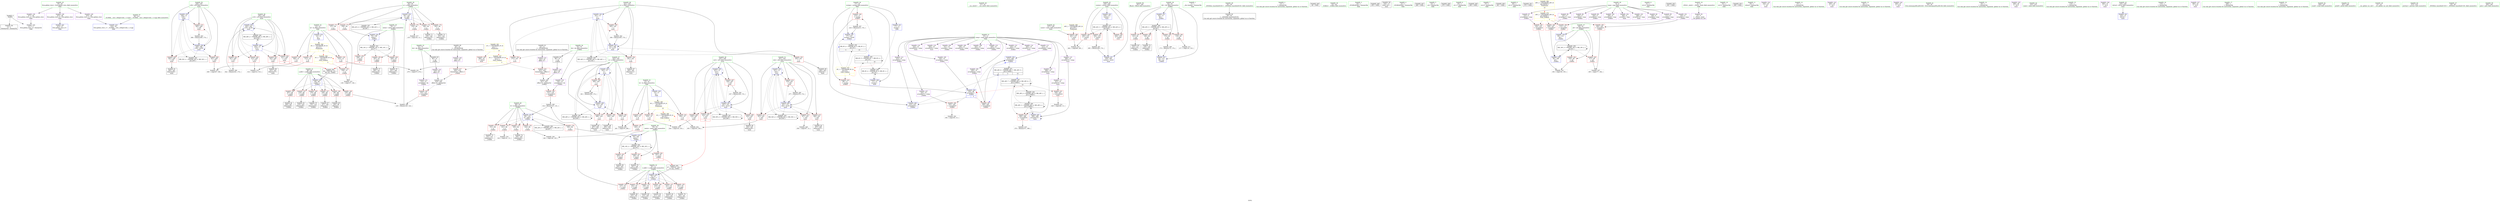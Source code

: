 digraph "SVFG" {
	label="SVFG";

	Node0x560bfac6b320 [shape=record,color=grey,label="{NodeID: 0\nNullPtr}"];
	Node0x560bfac6b320 -> Node0x560bfac94660[style=solid];
	Node0x560bfac6b320 -> Node0x560bfac980f0[style=solid];
	Node0x560bfac967a0 [shape=record,color=red,label="{NodeID: 194\n291\<--241\n\<--y\nmain\n}"];
	Node0x560bfac967a0 -> Node0x560bfac95eb0[style=solid];
	Node0x560bfac939f0 [shape=record,color=purple,label="{NodeID: 111\n212\<--10\narrayidx48\<--comp\n_Z3dfsii\n}"];
	Node0x560bfac939f0 -> Node0x560bfaca0b50[style=solid];
	Node0x560bfac91d80 [shape=record,color=green,label="{NodeID: 28\n51\<--52\n__cxa_atexit\<--__cxa_atexit_field_insensitive\n}"];
	Node0x560bfac9c890 [shape=record,color=yellow,style=double,label="{NodeID: 388\n40V_1 = ENCHI(MR_40V_0)\npts\{238 \}\nFun[main]}"];
	Node0x560bfac9c890 -> Node0x560bfac9c170[style=dashed];
	Node0x560bfaca48a0 [shape=record,color=grey,label="{NodeID: 305\n132 = Binary(127, 131, )\n}"];
	Node0x560bfaca48a0 -> Node0x560bfaca0740[style=solid];
	Node0x560bfac97ef0 [shape=record,color=blue,label="{NodeID: 222\n415\<--37\nllvm.global_ctors_0\<--\nGlob }"];
	Node0x560bfac999a0 [shape=record,color=red,label="{NodeID: 139\n145\<--15\n\<--lx\n_Z3dfsii\n}"];
	Node0x560bfac999a0 -> Node0x560bfaca5f20[style=solid];
	Node0x560bfac94460 [shape=record,color=green,label="{NodeID: 56\n391\<--392\nfflush\<--fflush_field_insensitive\n}"];
	Node0x560bfaca1510 [shape=record,color=blue,label="{NodeID: 250\n247\<--13\nx23\<--\nmain\n}"];
	Node0x560bfaca1510 -> Node0x560bfac96fc0[style=dashed];
	Node0x560bfaca1510 -> Node0x560bfac97090[style=dashed];
	Node0x560bfaca1510 -> Node0x560bfac97160[style=dashed];
	Node0x560bfaca1510 -> Node0x560bfac97230[style=dashed];
	Node0x560bfaca1510 -> Node0x560bfaca1510[style=dashed];
	Node0x560bfaca1510 -> Node0x560bfaca15e0[style=dashed];
	Node0x560bfaca1510 -> Node0x560bfacb5310[style=dashed];
	Node0x560bfac9b060 [shape=record,color=red,label="{NodeID: 167\n121\<--82\n\<--dir\n_Z3dfsii\n}"];
	Node0x560bfac9b060 -> Node0x560bfac95010[style=solid];
	Node0x560bfac95c40 [shape=record,color=black,label="{NodeID: 84\n222\<--221\nidxprom52\<--\n_Z3dfsii\n}"];
	Node0x560bfac6aed0 [shape=record,color=green,label="{NodeID: 1\n7\<--1\n__dso_handle\<--dummyObj\nGlob }"];
	Node0x560bfac96870 [shape=record,color=red,label="{NodeID: 195\n305\<--241\n\<--y\nmain\n}"];
	Node0x560bfac96870 -> Node0x560bfaca4420[style=solid];
	Node0x560bfac93ac0 [shape=record,color=purple,label="{NodeID: 112\n220\<--10\narrayidx51\<--comp\n_Z3dfsii\n}"];
	Node0x560bfac91e50 [shape=record,color=green,label="{NodeID: 29\n50\<--56\n_ZNSt8ios_base4InitD1Ev\<--_ZNSt8ios_base4InitD1Ev_field_insensitive\n}"];
	Node0x560bfac91e50 -> Node0x560bfac94a30[style=solid];
	Node0x560bfaca4a20 [shape=record,color=grey,label="{NodeID: 306\n125 = Binary(120, 124, )\n}"];
	Node0x560bfaca4a20 -> Node0x560bfaca0670[style=solid];
	Node0x560bfac97ff0 [shape=record,color=blue,label="{NodeID: 223\n416\<--38\nllvm.global_ctors_1\<--_GLOBAL__sub_I_elhipercubo_1_0.cpp\nGlob }"];
	Node0x560bfac99a70 [shape=record,color=red,label="{NodeID: 140\n280\<--15\n\<--lx\nmain\n}"];
	Node0x560bfac99a70 -> Node0x560bfaca66a0[style=solid];
	Node0x560bfac94560 [shape=record,color=green,label="{NodeID: 57\n38\<--411\n_GLOBAL__sub_I_elhipercubo_1_0.cpp\<--_GLOBAL__sub_I_elhipercubo_1_0.cpp_field_insensitive\n}"];
	Node0x560bfac94560 -> Node0x560bfac97ff0[style=solid];
	Node0x560bfaca15e0 [shape=record,color=blue,label="{NodeID: 251\n247\<--337\nx23\<--inc33\nmain\n}"];
	Node0x560bfaca15e0 -> Node0x560bfac96fc0[style=dashed];
	Node0x560bfaca15e0 -> Node0x560bfac97090[style=dashed];
	Node0x560bfaca15e0 -> Node0x560bfac97160[style=dashed];
	Node0x560bfaca15e0 -> Node0x560bfac97230[style=dashed];
	Node0x560bfaca15e0 -> Node0x560bfaca1510[style=dashed];
	Node0x560bfaca15e0 -> Node0x560bfaca15e0[style=dashed];
	Node0x560bfaca15e0 -> Node0x560bfacb5310[style=dashed];
	Node0x560bfac9b130 [shape=record,color=red,label="{NodeID: 168\n128\<--82\n\<--dir\n_Z3dfsii\n}"];
	Node0x560bfac9b130 -> Node0x560bfac950e0[style=solid];
	Node0x560bfac95d10 [shape=record,color=black,label="{NodeID: 85\n284\<--283\nidxprom\<--\nmain\n}"];
	Node0x560bfac871d0 [shape=record,color=green,label="{NodeID: 2\n13\<--1\n\<--dummyObj\nCan only get source location for instruction, argument, global var or function.}"];
	Node0x560bfacd7ea0 [shape=record,color=black,label="{NodeID: 445\n48 = PHI()\n}"];
	Node0x560bfac96940 [shape=record,color=red,label="{NodeID: 196\n279\<--243\n\<--x\nmain\n}"];
	Node0x560bfac96940 -> Node0x560bfaca66a0[style=solid];
	Node0x560bfac93b90 [shape=record,color=purple,label="{NodeID: 113\n223\<--10\narrayidx53\<--comp\n_Z3dfsii\n}"];
	Node0x560bfac93b90 -> Node0x560bfaca0cf0[style=solid];
	Node0x560bfac91f20 [shape=record,color=green,label="{NodeID: 30\n63\<--64\n_Z3dfsii\<--_Z3dfsii_field_insensitive\n}"];
	Node0x560bfaca4ba0 [shape=record,color=grey,label="{NodeID: 307\n216 = Binary(215, 174, )\n}"];
	Node0x560bfaca4ba0 -> Node0x560bfaca0c20[style=solid];
	Node0x560bfac980f0 [shape=record,color=blue, style = dotted,label="{NodeID: 224\n417\<--3\nllvm.global_ctors_2\<--dummyVal\nGlob }"];
	Node0x560bfac99b40 [shape=record,color=red,label="{NodeID: 141\n319\<--15\n\<--lx\nmain\n}"];
	Node0x560bfac99b40 -> Node0x560bfaca54a0[style=solid];
	Node0x560bfac94660 [shape=record,color=black,label="{NodeID: 58\n2\<--3\ndummyVal\<--dummyVal\n}"];
	Node0x560bfaca16b0 [shape=record,color=blue,label="{NodeID: 252\n245\<--342\ny19\<--inc36\nmain\n}"];
	Node0x560bfaca16b0 -> Node0x560bfac96c80[style=dashed];
	Node0x560bfaca16b0 -> Node0x560bfac96d50[style=dashed];
	Node0x560bfaca16b0 -> Node0x560bfac96e20[style=dashed];
	Node0x560bfaca16b0 -> Node0x560bfac96ef0[style=dashed];
	Node0x560bfaca16b0 -> Node0x560bfaca16b0[style=dashed];
	Node0x560bfaca16b0 -> Node0x560bfacb4e10[style=dashed];
	Node0x560bfac9b200 [shape=record,color=red,label="{NodeID: 169\n172\<--82\n\<--dir\n_Z3dfsii\n}"];
	Node0x560bfac9b200 -> Node0x560bfaca4ea0[style=solid];
	Node0x560bfac95de0 [shape=record,color=black,label="{NodeID: 86\n287\<--286\nidxprom9\<--\nmain\n}"];
	Node0x560bfac6b230 [shape=record,color=green,label="{NodeID: 3\n19\<--1\n_ZZ3dfsiiE2dy\<--dummyObj\nGlob }"];
	Node0x560bfacd9040 [shape=record,color=black,label="{NodeID: 446\n255 = PHI()\n}"];
	Node0x560bfac96a10 [shape=record,color=red,label="{NodeID: 197\n286\<--243\n\<--x\nmain\n}"];
	Node0x560bfac96a10 -> Node0x560bfac95de0[style=solid];
	Node0x560bfac93c60 [shape=record,color=purple,label="{NodeID: 114\n293\<--10\narrayidx13\<--comp\nmain\n}"];
	Node0x560bfac91ff0 [shape=record,color=green,label="{NodeID: 31\n68\<--69\ny.addr\<--y.addr_field_insensitive\n_Z3dfsii\n}"];
	Node0x560bfac91ff0 -> Node0x560bfac99f50[style=solid];
	Node0x560bfac91ff0 -> Node0x560bfac9a020[style=solid];
	Node0x560bfac91ff0 -> Node0x560bfac9a0f0[style=solid];
	Node0x560bfac91ff0 -> Node0x560bfac9a1c0[style=solid];
	Node0x560bfac91ff0 -> Node0x560bfac9a290[style=solid];
	Node0x560bfac91ff0 -> Node0x560bfac9a360[style=solid];
	Node0x560bfac91ff0 -> Node0x560bfac981f0[style=solid];
	Node0x560bfaca4d20 [shape=record,color=grey,label="{NodeID: 308\n342 = Binary(341, 174, )\n}"];
	Node0x560bfaca4d20 -> Node0x560bfaca16b0[style=solid];
	Node0x560bfac981f0 [shape=record,color=blue,label="{NodeID: 225\n68\<--66\ny.addr\<--y\n_Z3dfsii\n}"];
	Node0x560bfac981f0 -> Node0x560bfac99f50[style=dashed];
	Node0x560bfac981f0 -> Node0x560bfac9a020[style=dashed];
	Node0x560bfac981f0 -> Node0x560bfac9a0f0[style=dashed];
	Node0x560bfac981f0 -> Node0x560bfac9a1c0[style=dashed];
	Node0x560bfac981f0 -> Node0x560bfac9a290[style=dashed];
	Node0x560bfac981f0 -> Node0x560bfac9a360[style=dashed];
	Node0x560bfac99c10 [shape=record,color=red,label="{NodeID: 142\n354\<--15\n\<--lx\nmain\n}"];
	Node0x560bfac99c10 -> Node0x560bfaca6520[style=solid];
	Node0x560bfac94760 [shape=record,color=black,label="{NodeID: 59\n234\<--13\nmain_ret\<--\nmain\n}"];
	Node0x560bfacb3a10 [shape=record,color=black,label="{NodeID: 336\nMR_8V_2 = PHI(MR_8V_4, MR_8V_1, )\npts\{18 \}\n}"];
	Node0x560bfacb3a10 -> Node0x560bfaca1370[style=dashed];
	Node0x560bfaca1780 [shape=record,color=blue,label="{NodeID: 253\n249\<--13\ny38\<--\nmain\n}"];
	Node0x560bfaca1780 -> Node0x560bfac97300[style=dashed];
	Node0x560bfaca1780 -> Node0x560bfac973d0[style=dashed];
	Node0x560bfaca1780 -> Node0x560bfac974a0[style=dashed];
	Node0x560bfaca1780 -> Node0x560bfaca19f0[style=dashed];
	Node0x560bfaca1780 -> Node0x560bfacb5810[style=dashed];
	Node0x560bfac9b2d0 [shape=record,color=red,label="{NodeID: 170\n134\<--84\n\<--a\n_Z3dfsii\n}"];
	Node0x560bfac9b2d0 -> Node0x560bfaca5aa0[style=solid];
	Node0x560bfac95eb0 [shape=record,color=black,label="{NodeID: 87\n292\<--291\nidxprom12\<--\nmain\n}"];
	Node0x560bfac6e880 [shape=record,color=green,label="{NodeID: 4\n21\<--1\n_ZZ3dfsiiE2dx\<--dummyObj\nGlob }"];
	Node0x560bfacd9140 [shape=record,color=black,label="{NodeID: 447\n266 = PHI()\n}"];
	Node0x560bfac96ae0 [shape=record,color=red,label="{NodeID: 198\n294\<--243\n\<--x\nmain\n}"];
	Node0x560bfac96ae0 -> Node0x560bfac95f80[style=solid];
	Node0x560bfac93d30 [shape=record,color=purple,label="{NodeID: 115\n296\<--10\narrayidx15\<--comp\nmain\n}"];
	Node0x560bfac93d30 -> Node0x560bfaca1100[style=solid];
	Node0x560bfac920c0 [shape=record,color=green,label="{NodeID: 32\n70\<--71\nx.addr\<--x.addr_field_insensitive\n_Z3dfsii\n}"];
	Node0x560bfac920c0 -> Node0x560bfac9a430[style=solid];
	Node0x560bfac920c0 -> Node0x560bfac9a500[style=solid];
	Node0x560bfac920c0 -> Node0x560bfac9a5d0[style=solid];
	Node0x560bfac920c0 -> Node0x560bfac9a6a0[style=solid];
	Node0x560bfac920c0 -> Node0x560bfac9a770[style=solid];
	Node0x560bfac920c0 -> Node0x560bfac9a840[style=solid];
	Node0x560bfac920c0 -> Node0x560bfac982c0[style=solid];
	Node0x560bfaca4ea0 [shape=record,color=grey,label="{NodeID: 309\n173 = Binary(172, 174, )\n}"];
	Node0x560bfaca4ea0 -> Node0x560bfaca0a80[style=solid];
	Node0x560bfac982c0 [shape=record,color=blue,label="{NodeID: 226\n70\<--67\nx.addr\<--x\n_Z3dfsii\n}"];
	Node0x560bfac982c0 -> Node0x560bfac9a430[style=dashed];
	Node0x560bfac982c0 -> Node0x560bfac9a500[style=dashed];
	Node0x560bfac982c0 -> Node0x560bfac9a5d0[style=dashed];
	Node0x560bfac982c0 -> Node0x560bfac9a6a0[style=dashed];
	Node0x560bfac982c0 -> Node0x560bfac9a770[style=dashed];
	Node0x560bfac982c0 -> Node0x560bfac9a840[style=dashed];
	Node0x560bfac99ce0 [shape=record,color=red,label="{NodeID: 143\n98\<--17\n\<--ncomp\n_Z3dfsii\n}"];
	Node0x560bfac99ce0 -> Node0x560bfac98530[style=solid];
	Node0x560bfac94830 [shape=record,color=black,label="{NodeID: 60\n20\<--19\n\<--_ZZ3dfsiiE2dy\nCan only get source location for instruction, argument, global var or function.}"];
	Node0x560bfac94830 -> Node0x560bfac989a0[style=solid];
	Node0x560bfacb3f10 [shape=record,color=black,label="{NodeID: 337\nMR_42V_3 = PHI(MR_42V_4, MR_42V_2, )\npts\{240 \}\n}"];
	Node0x560bfacb3f10 -> Node0x560bfac9c240[style=dashed];
	Node0x560bfacb3f10 -> Node0x560bfac9c310[style=dashed];
	Node0x560bfacb3f10 -> Node0x560bfac9c3e0[style=dashed];
	Node0x560bfacb3f10 -> Node0x560bfaca1ac0[style=dashed];
	Node0x560bfaca1850 [shape=record,color=blue,label="{NodeID: 254\n251\<--13\nx42\<--\nmain\n}"];
	Node0x560bfaca1850 -> Node0x560bfac97570[style=dashed];
	Node0x560bfaca1850 -> Node0x560bfac97640[style=dashed];
	Node0x560bfaca1850 -> Node0x560bfac97710[style=dashed];
	Node0x560bfaca1850 -> Node0x560bfac977e0[style=dashed];
	Node0x560bfaca1850 -> Node0x560bfaca1850[style=dashed];
	Node0x560bfaca1850 -> Node0x560bfaca1920[style=dashed];
	Node0x560bfaca1850 -> Node0x560bfacb6520[style=dashed];
	Node0x560bfac9b3a0 [shape=record,color=red,label="{NodeID: 171\n137\<--84\n\<--a\n_Z3dfsii\n}"];
	Node0x560bfac9b3a0 -> Node0x560bfaca57a0[style=solid];
	Node0x560bfac95f80 [shape=record,color=black,label="{NodeID: 88\n295\<--294\nidxprom14\<--\nmain\n}"];
	Node0x560bfac6ecd0 [shape=record,color=green,label="{NodeID: 5\n23\<--1\n.str\<--dummyObj\nGlob }"];
	Node0x560bfacd9240 [shape=record,color=black,label="{NodeID: 448\n270 = PHI()\n}"];
	Node0x560bfac96bb0 [shape=record,color=red,label="{NodeID: 199\n300\<--243\n\<--x\nmain\n}"];
	Node0x560bfac96bb0 -> Node0x560bfaca3fa0[style=solid];
	Node0x560bfac98660 [shape=record,color=purple,label="{NodeID: 116\n324\<--10\narrayidx28\<--comp\nmain\n}"];
	Node0x560bfac92190 [shape=record,color=green,label="{NodeID: 33\n72\<--73\ndy\<--dy_field_insensitive\n_Z3dfsii\n}"];
	Node0x560bfac92190 -> Node0x560bfac94b30[style=solid];
	Node0x560bfac92190 -> Node0x560bfac99320[style=solid];
	Node0x560bfaca5020 [shape=record,color=grey,label="{NodeID: 310\n370 = Binary(371, 369, )\n}"];
	Node0x560bfac98390 [shape=record,color=blue, style = dotted,label="{NodeID: 227\n418\<--420\noffset_0\<--dummyVal\n_Z3dfsii\n}"];
	Node0x560bfac98390 -> Node0x560bfac9bbc0[style=dashed];
	Node0x560bfac99db0 [shape=record,color=red,label="{NodeID: 144\n215\<--17\n\<--ncomp\n_Z3dfsii\n}"];
	Node0x560bfac99db0 -> Node0x560bfaca0cf0[style=solid];
	Node0x560bfac99db0 -> Node0x560bfaca4ba0[style=solid];
	Node0x560bfac94930 [shape=record,color=black,label="{NodeID: 61\n22\<--21\n\<--_ZZ3dfsiiE2dx\nCan only get source location for instruction, argument, global var or function.}"];
	Node0x560bfac94930 -> Node0x560bfac98a70[style=solid];
	Node0x560bfacb4410 [shape=record,color=black,label="{NodeID: 338\nMR_44V_2 = PHI(MR_44V_4, MR_44V_1, )\npts\{242 \}\n}"];
	Node0x560bfacb4410 -> Node0x560bfaca0f60[style=dashed];
	Node0x560bfaca1920 [shape=record,color=blue,label="{NodeID: 255\n251\<--377\nx42\<--inc55\nmain\n}"];
	Node0x560bfaca1920 -> Node0x560bfac97570[style=dashed];
	Node0x560bfaca1920 -> Node0x560bfac97640[style=dashed];
	Node0x560bfaca1920 -> Node0x560bfac97710[style=dashed];
	Node0x560bfaca1920 -> Node0x560bfac977e0[style=dashed];
	Node0x560bfaca1920 -> Node0x560bfaca1850[style=dashed];
	Node0x560bfaca1920 -> Node0x560bfaca1920[style=dashed];
	Node0x560bfaca1920 -> Node0x560bfacb6520[style=dashed];
	Node0x560bfac9b470 [shape=record,color=red,label="{NodeID: 172\n148\<--84\n\<--a\n_Z3dfsii\n}"];
	Node0x560bfac9b470 -> Node0x560bfac951b0[style=solid];
	Node0x560bfac96050 [shape=record,color=black,label="{NodeID: 89\n323\<--322\nidxprom27\<--\nmain\n}"];
	Node0x560bfac6e700 [shape=record,color=green,label="{NodeID: 6\n25\<--1\n.str.1\<--dummyObj\nGlob }"];
	Node0x560bfacd9340 [shape=record,color=black,label="{NodeID: 449\n290 = PHI()\n}"];
	Node0x560bfac96c80 [shape=record,color=red,label="{NodeID: 200\n312\<--245\n\<--y19\nmain\n}"];
	Node0x560bfac96c80 -> Node0x560bfaca5320[style=solid];
	Node0x560bfac98730 [shape=record,color=purple,label="{NodeID: 117\n327\<--10\narrayidx30\<--comp\nmain\n}"];
	Node0x560bfac98730 -> Node0x560bfac978b0[style=solid];
	Node0x560bfac92260 [shape=record,color=green,label="{NodeID: 34\n74\<--75\ndx\<--dx_field_insensitive\n_Z3dfsii\n}"];
	Node0x560bfac92260 -> Node0x560bfac94c00[style=solid];
	Node0x560bfac92260 -> Node0x560bfac993f0[style=solid];
	Node0x560bfaca51a0 [shape=record,color=grey,label="{NodeID: 311\n117 = cmp(116, 118, )\n}"];
	Node0x560bfac98460 [shape=record,color=blue, style = dotted,label="{NodeID: 228\n421\<--423\noffset_0\<--dummyVal\n_Z3dfsii\n}"];
	Node0x560bfac98460 -> Node0x560bfac9bc90[style=dashed];
	Node0x560bfac99e80 [shape=record,color=red,label="{NodeID: 145\n389\<--35\n\<--stdout\nmain\n}"];
	Node0x560bfac94a30 [shape=record,color=black,label="{NodeID: 62\n49\<--50\n\<--_ZNSt8ios_base4InitD1Ev\nCan only get source location for instruction, argument, global var or function.}"];
	Node0x560bfacb4910 [shape=record,color=black,label="{NodeID: 339\nMR_46V_2 = PHI(MR_46V_3, MR_46V_1, )\npts\{244 \}\n}"];
	Node0x560bfacb4910 -> Node0x560bfaca1030[style=dashed];
	Node0x560bfacb4910 -> Node0x560bfacb4910[style=dashed];
	Node0x560bfaca19f0 [shape=record,color=blue,label="{NodeID: 256\n249\<--386\ny38\<--inc59\nmain\n}"];
	Node0x560bfaca19f0 -> Node0x560bfac97300[style=dashed];
	Node0x560bfaca19f0 -> Node0x560bfac973d0[style=dashed];
	Node0x560bfaca19f0 -> Node0x560bfac974a0[style=dashed];
	Node0x560bfaca19f0 -> Node0x560bfaca19f0[style=dashed];
	Node0x560bfaca19f0 -> Node0x560bfacb5810[style=dashed];
	Node0x560bfac9b540 [shape=record,color=red,label="{NodeID: 173\n158\<--84\n\<--a\n_Z3dfsii\n}"];
	Node0x560bfac9b540 -> Node0x560bfaca0810[style=solid];
	Node0x560bfac96120 [shape=record,color=black,label="{NodeID: 90\n326\<--325\nidxprom29\<--\nmain\n}"];
	Node0x560bfac6e790 [shape=record,color=green,label="{NodeID: 7\n27\<--1\n.str.2\<--dummyObj\nGlob }"];
	Node0x560bfacd9440 [shape=record,color=black,label="{NodeID: 450\n361 = PHI()\n}"];
	Node0x560bfacbd910 [shape=record,color=yellow,style=double,label="{NodeID: 367\n2V_1 = ENCHI(MR_2V_0)\npts\{1 \}\nFun[_Z3dfsii]|{|<s2>5}}"];
	Node0x560bfacbd910 -> Node0x560bfac97a50[style=dashed];
	Node0x560bfacbd910 -> Node0x560bfac97b20[style=dashed];
	Node0x560bfacbd910:s2 -> Node0x560bfacbd910[style=dashed,color=red];
	Node0x560bfac96d50 [shape=record,color=red,label="{NodeID: 201\n322\<--245\n\<--y19\nmain\n}"];
	Node0x560bfac96d50 -> Node0x560bfac96050[style=solid];
	Node0x560bfac98800 [shape=record,color=purple,label="{NodeID: 118\n365\<--10\narrayidx50\<--comp\nmain\n}"];
	Node0x560bfac92330 [shape=record,color=green,label="{NodeID: 35\n76\<--77\nnexty\<--nexty_field_insensitive\n_Z3dfsii\n}"];
	Node0x560bfac92330 -> Node0x560bfac9a910[style=solid];
	Node0x560bfac92330 -> Node0x560bfac9a9e0[style=solid];
	Node0x560bfac92330 -> Node0x560bfac9aab0[style=solid];
	Node0x560bfac92330 -> Node0x560bfaca0810[style=solid];
	Node0x560bfaca5320 [shape=record,color=grey,label="{NodeID: 312\n314 = cmp(312, 313, )\n}"];
	Node0x560bfac98530 [shape=record,color=blue,label="{NodeID: 229\n104\<--98\narrayidx2\<--\n_Z3dfsii\n|{|<s4>5}}"];
	Node0x560bfac98530 -> Node0x560bfac9bfd0[style=dashed];
	Node0x560bfac98530 -> Node0x560bfac9c0a0[style=dashed];
	Node0x560bfac98530 -> Node0x560bfaca0b50[style=dashed];
	Node0x560bfac98530 -> Node0x560bfaca0cf0[style=dashed];
	Node0x560bfac98530:s4 -> Node0x560bfac98530[style=dashed,color=red];
	Node0x560bfac99f50 [shape=record,color=red,label="{NodeID: 146\n99\<--68\n\<--y.addr\n_Z3dfsii\n}"];
	Node0x560bfac99f50 -> Node0x560bfac94cd0[style=solid];
	Node0x560bfac94b30 [shape=record,color=black,label="{NodeID: 63\n90\<--72\n\<--dy\n_Z3dfsii\n}"];
	Node0x560bfac94b30 -> Node0x560bfac994c0[style=solid];
	Node0x560bfacb4e10 [shape=record,color=black,label="{NodeID: 340\nMR_48V_2 = PHI(MR_48V_4, MR_48V_1, )\npts\{246 \}\n}"];
	Node0x560bfacb4e10 -> Node0x560bfaca1440[style=dashed];
	Node0x560bfaca1ac0 [shape=record,color=blue,label="{NodeID: 257\n239\<--395\ncaseno\<--inc63\nmain\n}"];
	Node0x560bfaca1ac0 -> Node0x560bfacb3f10[style=dashed];
	Node0x560bfac9b610 [shape=record,color=red,label="{NodeID: 174\n162\<--84\n\<--a\n_Z3dfsii\n}"];
	Node0x560bfac9b610 -> Node0x560bfac95350[style=solid];
	Node0x560bfac961f0 [shape=record,color=black,label="{NodeID: 91\n364\<--363\nidxprom49\<--\nmain\n}"];
	Node0x560bfac866f0 [shape=record,color=green,label="{NodeID: 8\n29\<--1\n.str.3\<--dummyObj\nGlob }"];
	Node0x560bfacd9540 [shape=record,color=black,label="{NodeID: 451\n372 = PHI()\n}"];
	Node0x560bfacbe430 [shape=record,color=yellow,style=double,label="{NodeID: 368\n4V_1 = ENCHI(MR_4V_0)\npts\{14 \}\nFun[_Z3dfsii]|{|<s1>5}}"];
	Node0x560bfacbe430 -> Node0x560bfac99660[style=dashed];
	Node0x560bfacbe430:s1 -> Node0x560bfacbe430[style=dashed,color=red];
	Node0x560bfac96e20 [shape=record,color=red,label="{NodeID: 202\n331\<--245\n\<--y19\nmain\n|{<s0>10}}"];
	Node0x560bfac96e20:s0 -> Node0x560bfacd9840[style=solid,color=red];
	Node0x560bfac988d0 [shape=record,color=purple,label="{NodeID: 119\n368\<--10\narrayidx52\<--comp\nmain\n}"];
	Node0x560bfac988d0 -> Node0x560bfac97980[style=solid];
	Node0x560bfac92400 [shape=record,color=green,label="{NodeID: 36\n78\<--79\nnextx\<--nextx_field_insensitive\n_Z3dfsii\n}"];
	Node0x560bfac92400 -> Node0x560bfac9ab80[style=solid];
	Node0x560bfac92400 -> Node0x560bfac9ac50[style=solid];
	Node0x560bfac92400 -> Node0x560bfac9ad20[style=solid];
	Node0x560bfac92400 -> Node0x560bfaca08e0[style=solid];
	Node0x560bfacb6170 [shape=record,color=yellow,style=double,label="{NodeID: 396\n26V_1 = ENCHI(MR_26V_0)\npts\{90000 \}\nFun[main]|{<s0>10}}"];
	Node0x560bfacb6170:s0 -> Node0x560bfacbedd0[style=dashed,color=red];
	Node0x560bfaca54a0 [shape=record,color=grey,label="{NodeID: 313\n320 = cmp(318, 319, )\n}"];
	Node0x560bfaca04d0 [shape=record,color=blue,label="{NodeID: 230\n80\<--112\nalt\<--\n_Z3dfsii\n}"];
	Node0x560bfaca04d0 -> Node0x560bfacb9d10[style=dashed];
	Node0x560bfac9a020 [shape=record,color=red,label="{NodeID: 147\n106\<--68\n\<--y.addr\n_Z3dfsii\n}"];
	Node0x560bfac9a020 -> Node0x560bfac94e70[style=solid];
	Node0x560bfac94c00 [shape=record,color=black,label="{NodeID: 64\n96\<--74\n\<--dx\n_Z3dfsii\n}"];
	Node0x560bfac94c00 -> Node0x560bfac99590[style=solid];
	Node0x560bfacb5310 [shape=record,color=black,label="{NodeID: 341\nMR_50V_2 = PHI(MR_50V_3, MR_50V_1, )\npts\{248 \}\n}"];
	Node0x560bfacb5310 -> Node0x560bfaca1510[style=dashed];
	Node0x560bfacb5310 -> Node0x560bfacb5310[style=dashed];
	Node0x560bfac9b6e0 [shape=record,color=red,label="{NodeID: 175\n141\<--86\n\<--b\n_Z3dfsii\n}"];
	Node0x560bfac9b6e0 -> Node0x560bfaca5920[style=solid];
	Node0x560bfac962c0 [shape=record,color=black,label="{NodeID: 92\n367\<--366\nidxprom51\<--\nmain\n}"];
	Node0x560bfac86780 [shape=record,color=green,label="{NodeID: 9\n31\<--1\n.str.4\<--dummyObj\nGlob }"];
	Node0x560bfacd9640 [shape=record,color=black,label="{NodeID: 452\n381 = PHI()\n}"];
	Node0x560bfacbe510 [shape=record,color=yellow,style=double,label="{NodeID: 369\n6V_1 = ENCHI(MR_6V_0)\npts\{16 \}\nFun[_Z3dfsii]|{|<s1>5}}"];
	Node0x560bfacbe510 -> Node0x560bfac999a0[style=dashed];
	Node0x560bfacbe510:s1 -> Node0x560bfacbe510[style=dashed,color=red];
	Node0x560bfac96ef0 [shape=record,color=red,label="{NodeID: 203\n341\<--245\n\<--y19\nmain\n}"];
	Node0x560bfac96ef0 -> Node0x560bfaca4d20[style=solid];
	Node0x560bfac989a0 [shape=record,color=purple,label="{NodeID: 120\n419\<--20\noffset_0\<--\n}"];
	Node0x560bfac989a0 -> Node0x560bfac97a50[style=solid];
	Node0x560bfac924d0 [shape=record,color=green,label="{NodeID: 37\n80\<--81\nalt\<--alt_field_insensitive\n_Z3dfsii\n}"];
	Node0x560bfac924d0 -> Node0x560bfac9adf0[style=solid];
	Node0x560bfac924d0 -> Node0x560bfac9aec0[style=solid];
	Node0x560bfac924d0 -> Node0x560bfaca04d0[style=solid];
	Node0x560bfac924d0 -> Node0x560bfaca09b0[style=solid];
	Node0x560bfaca5620 [shape=record,color=grey,label="{NodeID: 314\n329 = cmp(328, 13, )\n}"];
	Node0x560bfaca05a0 [shape=record,color=blue,label="{NodeID: 231\n82\<--13\ndir\<--\n_Z3dfsii\n}"];
	Node0x560bfaca05a0 -> Node0x560bfacba210[style=dashed];
	Node0x560bfac9a0f0 [shape=record,color=red,label="{NodeID: 148\n120\<--68\n\<--y.addr\n_Z3dfsii\n}"];
	Node0x560bfac9a0f0 -> Node0x560bfaca4a20[style=solid];
	Node0x560bfac94cd0 [shape=record,color=black,label="{NodeID: 65\n100\<--99\nidxprom\<--\n_Z3dfsii\n}"];
	Node0x560bfacb5810 [shape=record,color=black,label="{NodeID: 342\nMR_52V_2 = PHI(MR_52V_4, MR_52V_1, )\npts\{250 \}\n}"];
	Node0x560bfacb5810 -> Node0x560bfaca1780[style=dashed];
	Node0x560bfac9b7b0 [shape=record,color=red,label="{NodeID: 176\n144\<--86\n\<--b\n_Z3dfsii\n}"];
	Node0x560bfac9b7b0 -> Node0x560bfaca5f20[style=solid];
	Node0x560bfac96390 [shape=record,color=purple,label="{NodeID: 93\n47\<--4\n\<--_ZStL8__ioinit\n__cxx_global_var_init\n}"];
	Node0x560bfac6e9a0 [shape=record,color=green,label="{NodeID: 10\n33\<--1\n.str.5\<--dummyObj\nGlob }"];
	Node0x560bfacd9740 [shape=record,color=black,label="{NodeID: 453\n390 = PHI()\n}"];
	Node0x560bfacbe5f0 [shape=record,color=yellow,style=double,label="{NodeID: 370\n8V_1 = ENCHI(MR_8V_0)\npts\{18 \}\nFun[_Z3dfsii]|{|<s4>5}}"];
	Node0x560bfacbe5f0 -> Node0x560bfac99ce0[style=dashed];
	Node0x560bfacbe5f0 -> Node0x560bfac99db0[style=dashed];
	Node0x560bfacbe5f0 -> Node0x560bfaca0c20[style=dashed];
	Node0x560bfacbe5f0 -> Node0x560bfacb1c10[style=dashed];
	Node0x560bfacbe5f0:s4 -> Node0x560bfacbe5f0[style=dashed,color=red];
	Node0x560bfac96fc0 [shape=record,color=red,label="{NodeID: 204\n318\<--247\n\<--x23\nmain\n}"];
	Node0x560bfac96fc0 -> Node0x560bfaca54a0[style=solid];
	Node0x560bfac98a70 [shape=record,color=purple,label="{NodeID: 121\n422\<--22\noffset_0\<--\n}"];
	Node0x560bfac98a70 -> Node0x560bfac97b20[style=solid];
	Node0x560bfac925a0 [shape=record,color=green,label="{NodeID: 38\n82\<--83\ndir\<--dir_field_insensitive\n_Z3dfsii\n}"];
	Node0x560bfac925a0 -> Node0x560bfac9af90[style=solid];
	Node0x560bfac925a0 -> Node0x560bfac9b060[style=solid];
	Node0x560bfac925a0 -> Node0x560bfac9b130[style=solid];
	Node0x560bfac925a0 -> Node0x560bfac9b200[style=solid];
	Node0x560bfac925a0 -> Node0x560bfaca05a0[style=solid];
	Node0x560bfac925a0 -> Node0x560bfaca0a80[style=solid];
	Node0x560bfaca57a0 [shape=record,color=grey,label="{NodeID: 315\n139 = cmp(137, 138, )\n}"];
	Node0x560bfaca0670 [shape=record,color=blue,label="{NodeID: 232\n84\<--125\na\<--add\n_Z3dfsii\n}"];
	Node0x560bfaca0670 -> Node0x560bfac9b2d0[style=dashed];
	Node0x560bfaca0670 -> Node0x560bfac9b3a0[style=dashed];
	Node0x560bfaca0670 -> Node0x560bfac9b470[style=dashed];
	Node0x560bfaca0670 -> Node0x560bfac9b540[style=dashed];
	Node0x560bfaca0670 -> Node0x560bfac9b610[style=dashed];
	Node0x560bfaca0670 -> Node0x560bfacba710[style=dashed];
	Node0x560bfac9a1c0 [shape=record,color=red,label="{NodeID: 149\n178\<--68\n\<--y.addr\n_Z3dfsii\n}"];
	Node0x560bfac9a1c0 -> Node0x560bfac954f0[style=solid];
	Node0x560bfac94da0 [shape=record,color=black,label="{NodeID: 66\n103\<--102\nidxprom1\<--\n_Z3dfsii\n}"];
	Node0x560bfacb6520 [shape=record,color=black,label="{NodeID: 343\nMR_54V_2 = PHI(MR_54V_3, MR_54V_1, )\npts\{252 \}\n}"];
	Node0x560bfacb6520 -> Node0x560bfaca1850[style=dashed];
	Node0x560bfacb6520 -> Node0x560bfacb6520[style=dashed];
	Node0x560bfac9b880 [shape=record,color=red,label="{NodeID: 177\n151\<--86\n\<--b\n_Z3dfsii\n}"];
	Node0x560bfac9b880 -> Node0x560bfac95280[style=solid];
	Node0x560bfac96460 [shape=record,color=purple,label="{NodeID: 94\n108\<--8\narrayidx4\<--map\n_Z3dfsii\n}"];
	Node0x560bfac6ea70 [shape=record,color=green,label="{NodeID: 11\n35\<--1\nstdout\<--dummyObj\nGlob }"];
	Node0x560bfacd9840 [shape=record,color=black,label="{NodeID: 454\n66 = PHI(196, 331, )\n0th arg _Z3dfsii }"];
	Node0x560bfacd9840 -> Node0x560bfac981f0[style=solid];
	Node0x560bfac97090 [shape=record,color=red,label="{NodeID: 205\n325\<--247\n\<--x23\nmain\n}"];
	Node0x560bfac97090 -> Node0x560bfac96120[style=solid];
	Node0x560bfac98b40 [shape=record,color=purple,label="{NodeID: 122\n254\<--23\n\<--.str\nmain\n}"];
	Node0x560bfac92670 [shape=record,color=green,label="{NodeID: 39\n84\<--85\na\<--a_field_insensitive\n_Z3dfsii\n}"];
	Node0x560bfac92670 -> Node0x560bfac9b2d0[style=solid];
	Node0x560bfac92670 -> Node0x560bfac9b3a0[style=solid];
	Node0x560bfac92670 -> Node0x560bfac9b470[style=solid];
	Node0x560bfac92670 -> Node0x560bfac9b540[style=solid];
	Node0x560bfac92670 -> Node0x560bfac9b610[style=solid];
	Node0x560bfac92670 -> Node0x560bfaca0670[style=solid];
	Node0x560bfaca5920 [shape=record,color=grey,label="{NodeID: 316\n142 = cmp(141, 13, )\n}"];
	Node0x560bfaca0740 [shape=record,color=blue,label="{NodeID: 233\n86\<--132\nb\<--add11\n_Z3dfsii\n}"];
	Node0x560bfaca0740 -> Node0x560bfac9b6e0[style=dashed];
	Node0x560bfaca0740 -> Node0x560bfac9b7b0[style=dashed];
	Node0x560bfaca0740 -> Node0x560bfac9b880[style=dashed];
	Node0x560bfaca0740 -> Node0x560bfac9b950[style=dashed];
	Node0x560bfaca0740 -> Node0x560bfac9ba20[style=dashed];
	Node0x560bfaca0740 -> Node0x560bfacbac10[style=dashed];
	Node0x560bfac9a290 [shape=record,color=red,label="{NodeID: 150\n207\<--68\n\<--y.addr\n_Z3dfsii\n}"];
	Node0x560bfac9a290 -> Node0x560bfac959d0[style=solid];
	Node0x560bfac94e70 [shape=record,color=black,label="{NodeID: 67\n107\<--106\nidxprom3\<--\n_Z3dfsii\n}"];
	Node0x560bfacb6610 [shape=record,color=black,label="{NodeID: 344\nMR_28V_2 = PHI(MR_28V_6, MR_28V_1, )\npts\{110000 \}\n}"];
	Node0x560bfacb6610 -> Node0x560bfacb8410[style=dashed];
	Node0x560bfac9b950 [shape=record,color=red,label="{NodeID: 178\n160\<--86\n\<--b\n_Z3dfsii\n}"];
	Node0x560bfac9b950 -> Node0x560bfaca08e0[style=solid];
	Node0x560bfac96530 [shape=record,color=purple,label="{NodeID: 95\n111\<--8\narrayidx6\<--map\n_Z3dfsii\n}"];
	Node0x560bfac96530 -> Node0x560bfac9baf0[style=solid];
	Node0x560bfac6eb40 [shape=record,color=green,label="{NodeID: 12\n37\<--1\n\<--dummyObj\nCan only get source location for instruction, argument, global var or function.}"];
	Node0x560bfacd9ac0 [shape=record,color=black,label="{NodeID: 455\n67 = PHI(197, 332, )\n1st arg _Z3dfsii }"];
	Node0x560bfacd9ac0 -> Node0x560bfac982c0[style=solid];
	Node0x560bfac97160 [shape=record,color=red,label="{NodeID: 206\n332\<--247\n\<--x23\nmain\n|{<s0>10}}"];
	Node0x560bfac97160:s0 -> Node0x560bfacd9ac0[style=solid,color=red];
	Node0x560bfac98c10 [shape=record,color=purple,label="{NodeID: 123\n265\<--25\n\<--.str.1\nmain\n}"];
	Node0x560bfac92740 [shape=record,color=green,label="{NodeID: 40\n86\<--87\nb\<--b_field_insensitive\n_Z3dfsii\n}"];
	Node0x560bfac92740 -> Node0x560bfac9b6e0[style=solid];
	Node0x560bfac92740 -> Node0x560bfac9b7b0[style=solid];
	Node0x560bfac92740 -> Node0x560bfac9b880[style=solid];
	Node0x560bfac92740 -> Node0x560bfac9b950[style=solid];
	Node0x560bfac92740 -> Node0x560bfac9ba20[style=solid];
	Node0x560bfac92740 -> Node0x560bfaca0740[style=solid];
	Node0x560bfaca5aa0 [shape=record,color=grey,label="{NodeID: 317\n135 = cmp(134, 13, )\n}"];
	Node0x560bfaca0810 [shape=record,color=blue,label="{NodeID: 234\n76\<--158\nnexty\<--\n_Z3dfsii\n}"];
	Node0x560bfaca0810 -> Node0x560bfacb9310[style=dashed];
	Node0x560bfac9a360 [shape=record,color=red,label="{NodeID: 151\n218\<--68\n\<--y.addr\n_Z3dfsii\n}"];
	Node0x560bfac9a360 -> Node0x560bfac95b70[style=solid];
	Node0x560bfac94f40 [shape=record,color=black,label="{NodeID: 68\n110\<--109\nidxprom5\<--\n_Z3dfsii\n}"];
	Node0x560bfacb6b10 [shape=record,color=black,label="{NodeID: 345\nMR_8V_5 = PHI(MR_8V_7, MR_8V_4, )\npts\{18 \}\n|{|<s2>10}}"];
	Node0x560bfacb6b10 -> Node0x560bfacb3a10[style=dashed];
	Node0x560bfacb6b10 -> Node0x560bfacb6b10[style=dashed];
	Node0x560bfacb6b10:s2 -> Node0x560bfacbe5f0[style=dashed,color=red];
	Node0x560bfac9ba20 [shape=record,color=red,label="{NodeID: 179\n165\<--86\n\<--b\n_Z3dfsii\n}"];
	Node0x560bfac9ba20 -> Node0x560bfac95420[style=solid];
	Node0x560bfac92dc0 [shape=record,color=purple,label="{NodeID: 96\n150\<--8\narrayidx20\<--map\n_Z3dfsii\n}"];
	Node0x560bfac6fae0 [shape=record,color=green,label="{NodeID: 13\n92\<--1\n\<--dummyObj\nCan only get source location for instruction, argument, global var or function.}"];
	Node0x560bfac97230 [shape=record,color=red,label="{NodeID: 207\n336\<--247\n\<--x23\nmain\n}"];
	Node0x560bfac97230 -> Node0x560bfaca4720[style=solid];
	Node0x560bfac98ce0 [shape=record,color=purple,label="{NodeID: 124\n269\<--27\n\<--.str.2\nmain\n}"];
	Node0x560bfac92810 [shape=record,color=green,label="{NodeID: 41\n94\<--95\nllvm.memcpy.p0i8.p0i8.i64\<--llvm.memcpy.p0i8.p0i8.i64_field_insensitive\n}"];
	Node0x560bfaca5c20 [shape=record,color=grey,label="{NodeID: 318\n262 = cmp(260, 261, )\n}"];
	Node0x560bfaca08e0 [shape=record,color=blue,label="{NodeID: 235\n78\<--160\nnextx\<--\n_Z3dfsii\n}"];
	Node0x560bfaca08e0 -> Node0x560bfacb9810[style=dashed];
	Node0x560bfac9a430 [shape=record,color=red,label="{NodeID: 152\n102\<--70\n\<--x.addr\n_Z3dfsii\n}"];
	Node0x560bfac9a430 -> Node0x560bfac94da0[style=solid];
	Node0x560bfac95010 [shape=record,color=black,label="{NodeID: 69\n122\<--121\nidxprom7\<--\n_Z3dfsii\n}"];
	Node0x560bfac9baf0 [shape=record,color=red,label="{NodeID: 180\n112\<--111\n\<--arrayidx6\n_Z3dfsii\n}"];
	Node0x560bfac9baf0 -> Node0x560bfaca04d0[style=solid];
	Node0x560bfac92e90 [shape=record,color=purple,label="{NodeID: 97\n153\<--8\narrayidx22\<--map\n_Z3dfsii\n}"];
	Node0x560bfac92e90 -> Node0x560bfac9bd60[style=solid];
	Node0x560bfac6fbb0 [shape=record,color=green,label="{NodeID: 14\n93\<--1\n\<--dummyObj\nCan only get source location for instruction, argument, global var or function.}"];
	Node0x560bfac97300 [shape=record,color=red,label="{NodeID: 208\n347\<--249\n\<--y38\nmain\n}"];
	Node0x560bfac97300 -> Node0x560bfaca5da0[style=solid];
	Node0x560bfac98db0 [shape=record,color=purple,label="{NodeID: 125\n289\<--29\n\<--.str.3\nmain\n}"];
	Node0x560bfac928e0 [shape=record,color=green,label="{NodeID: 42\n232\<--233\nmain\<--main_field_insensitive\n}"];
	Node0x560bfaca5da0 [shape=record,color=grey,label="{NodeID: 319\n349 = cmp(347, 348, )\n}"];
	Node0x560bfaca09b0 [shape=record,color=blue,label="{NodeID: 236\n80\<--168\nalt\<--\n_Z3dfsii\n}"];
	Node0x560bfaca09b0 -> Node0x560bfacb9d10[style=dashed];
	Node0x560bfac9a500 [shape=record,color=red,label="{NodeID: 153\n109\<--70\n\<--x.addr\n_Z3dfsii\n}"];
	Node0x560bfac9a500 -> Node0x560bfac94f40[style=solid];
	Node0x560bfac950e0 [shape=record,color=black,label="{NodeID: 70\n129\<--128\nidxprom9\<--\n_Z3dfsii\n}"];
	Node0x560bfacb7510 [shape=record,color=black,label="{NodeID: 347\nMR_28V_7 = PHI(MR_28V_9, MR_28V_6, )\npts\{110000 \}\n|{|<s4>10}}"];
	Node0x560bfacb7510 -> Node0x560bfac978b0[style=dashed];
	Node0x560bfacb7510 -> Node0x560bfac97980[style=dashed];
	Node0x560bfacb7510 -> Node0x560bfacb6610[style=dashed];
	Node0x560bfacb7510 -> Node0x560bfacb7510[style=dashed];
	Node0x560bfacb7510:s4 -> Node0x560bfac98530[style=dashed,color=red];
	Node0x560bfac9bbc0 [shape=record,color=red,label="{NodeID: 181\n124\<--123\n\<--arrayidx8\n_Z3dfsii\n}"];
	Node0x560bfac9bbc0 -> Node0x560bfaca4a20[style=solid];
	Node0x560bfac92f60 [shape=record,color=purple,label="{NodeID: 98\n164\<--8\narrayidx25\<--map\n_Z3dfsii\n}"];
	Node0x560bfac6fc80 [shape=record,color=green,label="{NodeID: 15\n118\<--1\n\<--dummyObj\nCan only get source location for instruction, argument, global var or function.}"];
	Node0x560bfac973d0 [shape=record,color=red,label="{NodeID: 209\n363\<--249\n\<--y38\nmain\n}"];
	Node0x560bfac973d0 -> Node0x560bfac961f0[style=solid];
	Node0x560bfac98e80 [shape=record,color=purple,label="{NodeID: 126\n360\<--31\n\<--.str.4\nmain\n}"];
	Node0x560bfac929b0 [shape=record,color=green,label="{NodeID: 43\n235\<--236\nretval\<--retval_field_insensitive\nmain\n}"];
	Node0x560bfac929b0 -> Node0x560bfaca0dc0[style=solid];
	Node0x560bfaca5f20 [shape=record,color=grey,label="{NodeID: 320\n146 = cmp(144, 145, )\n}"];
	Node0x560bfaca0a80 [shape=record,color=blue,label="{NodeID: 237\n82\<--173\ndir\<--inc\n_Z3dfsii\n}"];
	Node0x560bfaca0a80 -> Node0x560bfacba210[style=dashed];
	Node0x560bfac9a5d0 [shape=record,color=red,label="{NodeID: 154\n127\<--70\n\<--x.addr\n_Z3dfsii\n}"];
	Node0x560bfac9a5d0 -> Node0x560bfaca48a0[style=solid];
	Node0x560bfac951b0 [shape=record,color=black,label="{NodeID: 71\n149\<--148\nidxprom19\<--\n_Z3dfsii\n}"];
	Node0x560bfac9bc90 [shape=record,color=red,label="{NodeID: 182\n131\<--130\n\<--arrayidx10\n_Z3dfsii\n}"];
	Node0x560bfac9bc90 -> Node0x560bfaca48a0[style=solid];
	Node0x560bfac93030 [shape=record,color=purple,label="{NodeID: 99\n167\<--8\narrayidx27\<--map\n_Z3dfsii\n}"];
	Node0x560bfac93030 -> Node0x560bfac9be30[style=solid];
	Node0x560bfac6fd50 [shape=record,color=green,label="{NodeID: 16\n174\<--1\n\<--dummyObj\nCan only get source location for instruction, argument, global var or function.}"];
	Node0x560bfac974a0 [shape=record,color=red,label="{NodeID: 210\n385\<--249\n\<--y38\nmain\n}"];
	Node0x560bfac974a0 -> Node0x560bfaca45a0[style=solid];
	Node0x560bfac98f50 [shape=record,color=purple,label="{NodeID: 127\n380\<--33\n\<--.str.5\nmain\n}"];
	Node0x560bfac92a80 [shape=record,color=green,label="{NodeID: 44\n237\<--238\ncases\<--cases_field_insensitive\nmain\n}"];
	Node0x560bfac92a80 -> Node0x560bfac9c170[style=solid];
	Node0x560bfaca60a0 [shape=record,color=grey,label="{NodeID: 321\n275 = cmp(273, 274, )\n}"];
	Node0x560bfaca0b50 [shape=record,color=blue,label="{NodeID: 238\n212\<--206\narrayidx48\<--\n_Z3dfsii\n}"];
	Node0x560bfaca0b50 -> Node0x560bfacb2110[style=dashed];
	Node0x560bfac9a6a0 [shape=record,color=red,label="{NodeID: 155\n181\<--70\n\<--x.addr\n_Z3dfsii\n}"];
	Node0x560bfac9a6a0 -> Node0x560bfac955c0[style=solid];
	Node0x560bfac95280 [shape=record,color=black,label="{NodeID: 72\n152\<--151\nidxprom21\<--\n_Z3dfsii\n}"];
	Node0x560bfac9bd60 [shape=record,color=red,label="{NodeID: 183\n154\<--153\n\<--arrayidx22\n_Z3dfsii\n}"];
	Node0x560bfac9bd60 -> Node0x560bfaca63a0[style=solid];
	Node0x560bfac93100 [shape=record,color=purple,label="{NodeID: 100\n180\<--8\narrayidx29\<--map\n_Z3dfsii\n}"];
	Node0x560bfac85b30 [shape=record,color=green,label="{NodeID: 17\n298\<--1\n\<--dummyObj\nCan only get source location for instruction, argument, global var or function.}"];
	Node0x560bfac97570 [shape=record,color=red,label="{NodeID: 211\n353\<--251\n\<--x42\nmain\n}"];
	Node0x560bfac97570 -> Node0x560bfaca6520[style=solid];
	Node0x560bfac99020 [shape=record,color=purple,label="{NodeID: 128\n415\<--36\nllvm.global_ctors_0\<--llvm.global_ctors\nGlob }"];
	Node0x560bfac99020 -> Node0x560bfac97ef0[style=solid];
	Node0x560bfac92b50 [shape=record,color=green,label="{NodeID: 45\n239\<--240\ncaseno\<--caseno_field_insensitive\nmain\n}"];
	Node0x560bfac92b50 -> Node0x560bfac9c240[style=solid];
	Node0x560bfac92b50 -> Node0x560bfac9c310[style=solid];
	Node0x560bfac92b50 -> Node0x560bfac9c3e0[style=solid];
	Node0x560bfac92b50 -> Node0x560bfaca0e90[style=solid];
	Node0x560bfac92b50 -> Node0x560bfaca1ac0[style=solid];
	Node0x560bfaca6220 [shape=record,color=grey,label="{NodeID: 322\n194 = cmp(193, 13, )\n}"];
	Node0x560bfaca0c20 [shape=record,color=blue,label="{NodeID: 239\n17\<--216\nncomp\<--inc49\n_Z3dfsii\n}"];
	Node0x560bfaca0c20 -> Node0x560bfacb1c10[style=dashed];
	Node0x560bfac9a770 [shape=record,color=red,label="{NodeID: 156\n210\<--70\n\<--x.addr\n_Z3dfsii\n}"];
	Node0x560bfac9a770 -> Node0x560bfac95aa0[style=solid];
	Node0x560bfac95350 [shape=record,color=black,label="{NodeID: 73\n163\<--162\nidxprom24\<--\n_Z3dfsii\n}"];
	Node0x560bfacb8410 [shape=record,color=black,label="{NodeID: 350\nMR_28V_3 = PHI(MR_28V_4, MR_28V_2, )\npts\{110000 \}\n}"];
	Node0x560bfacb8410 -> Node0x560bfac97980[style=dashed];
	Node0x560bfacb8410 -> Node0x560bfaca1100[style=dashed];
	Node0x560bfacb8410 -> Node0x560bfacb6610[style=dashed];
	Node0x560bfacb8410 -> Node0x560bfacb7510[style=dashed];
	Node0x560bfacb8410 -> Node0x560bfacb8410[style=dashed];
	Node0x560bfac9be30 [shape=record,color=red,label="{NodeID: 184\n168\<--167\n\<--arrayidx27\n_Z3dfsii\n}"];
	Node0x560bfac9be30 -> Node0x560bfaca09b0[style=solid];
	Node0x560bfac931d0 [shape=record,color=purple,label="{NodeID: 101\n183\<--8\narrayidx31\<--map\n_Z3dfsii\n}"];
	Node0x560bfac931d0 -> Node0x560bfac9bf00[style=solid];
	Node0x560bfac85c00 [shape=record,color=green,label="{NodeID: 18\n371\<--1\n\<--dummyObj\nCan only get source location for instruction, argument, global var or function.}"];
	Node0x560bfac97640 [shape=record,color=red,label="{NodeID: 212\n357\<--251\n\<--x42\nmain\n}"];
	Node0x560bfac97640 -> Node0x560bfaca6820[style=solid];
	Node0x560bfac99120 [shape=record,color=purple,label="{NodeID: 129\n416\<--36\nllvm.global_ctors_1\<--llvm.global_ctors\nGlob }"];
	Node0x560bfac99120 -> Node0x560bfac97ff0[style=solid];
	Node0x560bfac92c20 [shape=record,color=green,label="{NodeID: 46\n241\<--242\ny\<--y_field_insensitive\nmain\n}"];
	Node0x560bfac92c20 -> Node0x560bfac96600[style=solid];
	Node0x560bfac92c20 -> Node0x560bfac966d0[style=solid];
	Node0x560bfac92c20 -> Node0x560bfac967a0[style=solid];
	Node0x560bfac92c20 -> Node0x560bfac96870[style=solid];
	Node0x560bfac92c20 -> Node0x560bfaca0f60[style=solid];
	Node0x560bfac92c20 -> Node0x560bfaca12a0[style=solid];
	Node0x560bfaca63a0 [shape=record,color=grey,label="{NodeID: 323\n156 = cmp(154, 155, )\n}"];
	Node0x560bfaca0cf0 [shape=record,color=blue,label="{NodeID: 240\n223\<--215\narrayidx53\<--\n_Z3dfsii\n}"];
	Node0x560bfaca0cf0 -> Node0x560bfacb2110[style=dashed];
	Node0x560bfac9a840 [shape=record,color=red,label="{NodeID: 157\n221\<--70\n\<--x.addr\n_Z3dfsii\n}"];
	Node0x560bfac9a840 -> Node0x560bfac95c40[style=solid];
	Node0x560bfac95420 [shape=record,color=black,label="{NodeID: 74\n166\<--165\nidxprom26\<--\n_Z3dfsii\n}"];
	Node0x560bfac9bf00 [shape=record,color=red,label="{NodeID: 185\n184\<--183\n\<--arrayidx31\n_Z3dfsii\n}"];
	Node0x560bfac9bf00 -> Node0x560bfaca69a0[style=solid];
	Node0x560bfac932a0 [shape=record,color=purple,label="{NodeID: 102\n285\<--8\narrayidx\<--map\nmain\n}"];
	Node0x560bfac85cd0 [shape=record,color=green,label="{NodeID: 19\n4\<--6\n_ZStL8__ioinit\<--_ZStL8__ioinit_field_insensitive\nGlob }"];
	Node0x560bfac85cd0 -> Node0x560bfac96390[style=solid];
	Node0x560bfacbedd0 [shape=record,color=yellow,style=double,label="{NodeID: 379\n26V_1 = ENCHI(MR_26V_0)\npts\{90000 \}\nFun[_Z3dfsii]|{|<s4>5}}"];
	Node0x560bfacbedd0 -> Node0x560bfac9baf0[style=dashed];
	Node0x560bfacbedd0 -> Node0x560bfac9bd60[style=dashed];
	Node0x560bfacbedd0 -> Node0x560bfac9be30[style=dashed];
	Node0x560bfacbedd0 -> Node0x560bfac9bf00[style=dashed];
	Node0x560bfacbedd0:s4 -> Node0x560bfacbedd0[style=dashed,color=red];
	Node0x560bfac97710 [shape=record,color=red,label="{NodeID: 213\n366\<--251\n\<--x42\nmain\n}"];
	Node0x560bfac97710 -> Node0x560bfac962c0[style=solid];
	Node0x560bfac99220 [shape=record,color=purple,label="{NodeID: 130\n417\<--36\nllvm.global_ctors_2\<--llvm.global_ctors\nGlob }"];
	Node0x560bfac99220 -> Node0x560bfac980f0[style=solid];
	Node0x560bfac92cf0 [shape=record,color=green,label="{NodeID: 47\n243\<--244\nx\<--x_field_insensitive\nmain\n}"];
	Node0x560bfac92cf0 -> Node0x560bfac96940[style=solid];
	Node0x560bfac92cf0 -> Node0x560bfac96a10[style=solid];
	Node0x560bfac92cf0 -> Node0x560bfac96ae0[style=solid];
	Node0x560bfac92cf0 -> Node0x560bfac96bb0[style=solid];
	Node0x560bfac92cf0 -> Node0x560bfaca1030[style=solid];
	Node0x560bfac92cf0 -> Node0x560bfaca11d0[style=solid];
	Node0x560bfaca6520 [shape=record,color=grey,label="{NodeID: 324\n355 = cmp(353, 354, )\n}"];
	Node0x560bfaca0dc0 [shape=record,color=blue,label="{NodeID: 241\n235\<--13\nretval\<--\nmain\n}"];
	Node0x560bfac9a910 [shape=record,color=red,label="{NodeID: 158\n187\<--76\n\<--nexty\n_Z3dfsii\n}"];
	Node0x560bfac9a910 -> Node0x560bfac95690[style=solid];
	Node0x560bfac954f0 [shape=record,color=black,label="{NodeID: 75\n179\<--178\nidxprom28\<--\n_Z3dfsii\n}"];
	Node0x560bfac9bfd0 [shape=record,color=red,label="{NodeID: 186\n193\<--192\n\<--arrayidx37\n_Z3dfsii\n}"];
	Node0x560bfac9bfd0 -> Node0x560bfaca6220[style=solid];
	Node0x560bfac93370 [shape=record,color=purple,label="{NodeID: 103\n288\<--8\narrayidx10\<--map\nmain\n}"];
	Node0x560bfac85da0 [shape=record,color=green,label="{NodeID: 20\n8\<--9\nmap\<--map_field_insensitive\nGlob }"];
	Node0x560bfac85da0 -> Node0x560bfac96460[style=solid];
	Node0x560bfac85da0 -> Node0x560bfac96530[style=solid];
	Node0x560bfac85da0 -> Node0x560bfac92dc0[style=solid];
	Node0x560bfac85da0 -> Node0x560bfac92e90[style=solid];
	Node0x560bfac85da0 -> Node0x560bfac92f60[style=solid];
	Node0x560bfac85da0 -> Node0x560bfac93030[style=solid];
	Node0x560bfac85da0 -> Node0x560bfac93100[style=solid];
	Node0x560bfac85da0 -> Node0x560bfac931d0[style=solid];
	Node0x560bfac85da0 -> Node0x560bfac932a0[style=solid];
	Node0x560bfac85da0 -> Node0x560bfac93370[style=solid];
	Node0x560bfac977e0 [shape=record,color=red,label="{NodeID: 214\n376\<--251\n\<--x42\nmain\n}"];
	Node0x560bfac977e0 -> Node0x560bfaca4120[style=solid];
	Node0x560bfac99320 [shape=record,color=purple,label="{NodeID: 131\n123\<--72\narrayidx8\<--dy\n_Z3dfsii\n}"];
	Node0x560bfac99320 -> Node0x560bfac9bbc0[style=solid];
	Node0x560bfac93de0 [shape=record,color=green,label="{NodeID: 48\n245\<--246\ny19\<--y19_field_insensitive\nmain\n}"];
	Node0x560bfac93de0 -> Node0x560bfac96c80[style=solid];
	Node0x560bfac93de0 -> Node0x560bfac96d50[style=solid];
	Node0x560bfac93de0 -> Node0x560bfac96e20[style=solid];
	Node0x560bfac93de0 -> Node0x560bfac96ef0[style=solid];
	Node0x560bfac93de0 -> Node0x560bfaca1440[style=solid];
	Node0x560bfac93de0 -> Node0x560bfaca16b0[style=solid];
	Node0x560bfaca66a0 [shape=record,color=grey,label="{NodeID: 325\n281 = cmp(279, 280, )\n}"];
	Node0x560bfaca0e90 [shape=record,color=blue,label="{NodeID: 242\n239\<--174\ncaseno\<--\nmain\n}"];
	Node0x560bfaca0e90 -> Node0x560bfacb3f10[style=dashed];
	Node0x560bfac9a9e0 [shape=record,color=red,label="{NodeID: 159\n196\<--76\n\<--nexty\n_Z3dfsii\n|{<s0>5}}"];
	Node0x560bfac9a9e0:s0 -> Node0x560bfacd9840[style=solid,color=red];
	Node0x560bfac955c0 [shape=record,color=black,label="{NodeID: 76\n182\<--181\nidxprom30\<--\n_Z3dfsii\n}"];
	Node0x560bfacb9310 [shape=record,color=black,label="{NodeID: 353\nMR_14V_2 = PHI(MR_14V_4, MR_14V_1, )\npts\{77 \}\n}"];
	Node0x560bfacb9310 -> Node0x560bfac9a910[style=dashed];
	Node0x560bfacb9310 -> Node0x560bfac9a9e0[style=dashed];
	Node0x560bfacb9310 -> Node0x560bfac9aab0[style=dashed];
	Node0x560bfacb9310 -> Node0x560bfaca0810[style=dashed];
	Node0x560bfacb9310 -> Node0x560bfacb9310[style=dashed];
	Node0x560bfac9c0a0 [shape=record,color=red,label="{NodeID: 187\n206\<--205\n\<--arrayidx44\n_Z3dfsii\n}"];
	Node0x560bfac9c0a0 -> Node0x560bfaca0b50[style=solid];
	Node0x560bfac93440 [shape=record,color=purple,label="{NodeID: 104\n101\<--10\narrayidx\<--comp\n_Z3dfsii\n}"];
	Node0x560bfac85e70 [shape=record,color=green,label="{NodeID: 21\n10\<--11\ncomp\<--comp_field_insensitive\nGlob }"];
	Node0x560bfac85e70 -> Node0x560bfac93440[style=solid];
	Node0x560bfac85e70 -> Node0x560bfac93510[style=solid];
	Node0x560bfac85e70 -> Node0x560bfac935e0[style=solid];
	Node0x560bfac85e70 -> Node0x560bfac936b0[style=solid];
	Node0x560bfac85e70 -> Node0x560bfac93780[style=solid];
	Node0x560bfac85e70 -> Node0x560bfac93850[style=solid];
	Node0x560bfac85e70 -> Node0x560bfac93920[style=solid];
	Node0x560bfac85e70 -> Node0x560bfac939f0[style=solid];
	Node0x560bfac85e70 -> Node0x560bfac93ac0[style=solid];
	Node0x560bfac85e70 -> Node0x560bfac93b90[style=solid];
	Node0x560bfac85e70 -> Node0x560bfac93c60[style=solid];
	Node0x560bfac85e70 -> Node0x560bfac93d30[style=solid];
	Node0x560bfac85e70 -> Node0x560bfac98660[style=solid];
	Node0x560bfac85e70 -> Node0x560bfac98730[style=solid];
	Node0x560bfac85e70 -> Node0x560bfac98800[style=solid];
	Node0x560bfac85e70 -> Node0x560bfac988d0[style=solid];
	Node0x560bfac978b0 [shape=record,color=red,label="{NodeID: 215\n328\<--327\n\<--arrayidx30\nmain\n}"];
	Node0x560bfac978b0 -> Node0x560bfaca5620[style=solid];
	Node0x560bfac993f0 [shape=record,color=purple,label="{NodeID: 132\n130\<--74\narrayidx10\<--dx\n_Z3dfsii\n}"];
	Node0x560bfac993f0 -> Node0x560bfac9bc90[style=solid];
	Node0x560bfac93eb0 [shape=record,color=green,label="{NodeID: 49\n247\<--248\nx23\<--x23_field_insensitive\nmain\n}"];
	Node0x560bfac93eb0 -> Node0x560bfac96fc0[style=solid];
	Node0x560bfac93eb0 -> Node0x560bfac97090[style=solid];
	Node0x560bfac93eb0 -> Node0x560bfac97160[style=solid];
	Node0x560bfac93eb0 -> Node0x560bfac97230[style=solid];
	Node0x560bfac93eb0 -> Node0x560bfaca1510[style=solid];
	Node0x560bfac93eb0 -> Node0x560bfaca15e0[style=solid];
	Node0x560bfaca6820 [shape=record,color=grey,label="{NodeID: 326\n358 = cmp(357, 13, )\n}"];
	Node0x560bfaca0f60 [shape=record,color=blue,label="{NodeID: 243\n241\<--13\ny\<--\nmain\n}"];
	Node0x560bfaca0f60 -> Node0x560bfac96600[style=dashed];
	Node0x560bfaca0f60 -> Node0x560bfac966d0[style=dashed];
	Node0x560bfaca0f60 -> Node0x560bfac967a0[style=dashed];
	Node0x560bfaca0f60 -> Node0x560bfac96870[style=dashed];
	Node0x560bfaca0f60 -> Node0x560bfaca12a0[style=dashed];
	Node0x560bfaca0f60 -> Node0x560bfacb4410[style=dashed];
	Node0x560bfac9aab0 [shape=record,color=red,label="{NodeID: 160\n200\<--76\n\<--nexty\n_Z3dfsii\n}"];
	Node0x560bfac9aab0 -> Node0x560bfac95830[style=solid];
	Node0x560bfac95690 [shape=record,color=black,label="{NodeID: 77\n188\<--187\nidxprom34\<--\n_Z3dfsii\n}"];
	Node0x560bfacb9810 [shape=record,color=black,label="{NodeID: 354\nMR_16V_2 = PHI(MR_16V_4, MR_16V_1, )\npts\{79 \}\n}"];
	Node0x560bfacb9810 -> Node0x560bfac9ab80[style=dashed];
	Node0x560bfacb9810 -> Node0x560bfac9ac50[style=dashed];
	Node0x560bfacb9810 -> Node0x560bfac9ad20[style=dashed];
	Node0x560bfacb9810 -> Node0x560bfaca08e0[style=dashed];
	Node0x560bfacb9810 -> Node0x560bfacb9810[style=dashed];
	Node0x560bfac9c170 [shape=record,color=red,label="{NodeID: 188\n261\<--237\n\<--cases\nmain\n}"];
	Node0x560bfac9c170 -> Node0x560bfaca5c20[style=solid];
	Node0x560bfac93510 [shape=record,color=purple,label="{NodeID: 105\n104\<--10\narrayidx2\<--comp\n_Z3dfsii\n}"];
	Node0x560bfac93510 -> Node0x560bfac98530[style=solid];
	Node0x560bfac85f40 [shape=record,color=green,label="{NodeID: 22\n12\<--14\nly\<--ly_field_insensitive\nGlob }"];
	Node0x560bfac85f40 -> Node0x560bfac99660[style=solid];
	Node0x560bfac85f40 -> Node0x560bfac99730[style=solid];
	Node0x560bfac85f40 -> Node0x560bfac99800[style=solid];
	Node0x560bfac85f40 -> Node0x560bfac998d0[style=solid];
	Node0x560bfac85f40 -> Node0x560bfac97bf0[style=solid];
	Node0x560bfaca3fa0 [shape=record,color=grey,label="{NodeID: 299\n301 = Binary(300, 174, )\n}"];
	Node0x560bfaca3fa0 -> Node0x560bfaca11d0[style=solid];
	Node0x560bfac97980 [shape=record,color=red,label="{NodeID: 216\n369\<--368\n\<--arrayidx52\nmain\n}"];
	Node0x560bfac97980 -> Node0x560bfaca5020[style=solid];
	Node0x560bfac994c0 [shape=record,color=purple,label="{NodeID: 133\n418\<--90\noffset_0\<--\n}"];
	Node0x560bfac994c0 -> Node0x560bfac98390[style=solid];
	Node0x560bfac93f80 [shape=record,color=green,label="{NodeID: 50\n249\<--250\ny38\<--y38_field_insensitive\nmain\n}"];
	Node0x560bfac93f80 -> Node0x560bfac97300[style=solid];
	Node0x560bfac93f80 -> Node0x560bfac973d0[style=solid];
	Node0x560bfac93f80 -> Node0x560bfac974a0[style=solid];
	Node0x560bfac93f80 -> Node0x560bfaca1780[style=solid];
	Node0x560bfac93f80 -> Node0x560bfaca19f0[style=solid];
	Node0x560bfaca69a0 [shape=record,color=grey,label="{NodeID: 327\n185 = cmp(177, 184, )\n}"];
	Node0x560bfaca1030 [shape=record,color=blue,label="{NodeID: 244\n243\<--13\nx\<--\nmain\n}"];
	Node0x560bfaca1030 -> Node0x560bfac96940[style=dashed];
	Node0x560bfaca1030 -> Node0x560bfac96a10[style=dashed];
	Node0x560bfaca1030 -> Node0x560bfac96ae0[style=dashed];
	Node0x560bfaca1030 -> Node0x560bfac96bb0[style=dashed];
	Node0x560bfaca1030 -> Node0x560bfaca1030[style=dashed];
	Node0x560bfaca1030 -> Node0x560bfaca11d0[style=dashed];
	Node0x560bfaca1030 -> Node0x560bfacb4910[style=dashed];
	Node0x560bfac9ab80 [shape=record,color=red,label="{NodeID: 161\n190\<--78\n\<--nextx\n_Z3dfsii\n}"];
	Node0x560bfac9ab80 -> Node0x560bfac95760[style=solid];
	Node0x560bfac95760 [shape=record,color=black,label="{NodeID: 78\n191\<--190\nidxprom36\<--\n_Z3dfsii\n}"];
	Node0x560bfacb9d10 [shape=record,color=black,label="{NodeID: 355\nMR_18V_3 = PHI(MR_18V_5, MR_18V_2, )\npts\{81 \}\n}"];
	Node0x560bfacb9d10 -> Node0x560bfac9adf0[style=dashed];
	Node0x560bfacb9d10 -> Node0x560bfac9aec0[style=dashed];
	Node0x560bfacb9d10 -> Node0x560bfaca09b0[style=dashed];
	Node0x560bfacb9d10 -> Node0x560bfacb9d10[style=dashed];
	Node0x560bfac9c240 [shape=record,color=red,label="{NodeID: 189\n260\<--239\n\<--caseno\nmain\n}"];
	Node0x560bfac9c240 -> Node0x560bfaca5c20[style=solid];
	Node0x560bfac935e0 [shape=record,color=purple,label="{NodeID: 106\n189\<--10\narrayidx35\<--comp\n_Z3dfsii\n}"];
	Node0x560bfac86010 [shape=record,color=green,label="{NodeID: 23\n15\<--16\nlx\<--lx_field_insensitive\nGlob }"];
	Node0x560bfac86010 -> Node0x560bfac999a0[style=solid];
	Node0x560bfac86010 -> Node0x560bfac99a70[style=solid];
	Node0x560bfac86010 -> Node0x560bfac99b40[style=solid];
	Node0x560bfac86010 -> Node0x560bfac99c10[style=solid];
	Node0x560bfac86010 -> Node0x560bfac97cf0[style=solid];
	Node0x560bfacbf150 [shape=record,color=yellow,style=double,label="{NodeID: 383\n2V_1 = ENCHI(MR_2V_0)\npts\{1 \}\nFun[main]|{|<s1>10}}"];
	Node0x560bfacbf150 -> Node0x560bfac99e80[style=dashed];
	Node0x560bfacbf150:s1 -> Node0x560bfacbd910[style=dashed,color=red];
	Node0x560bfaca4120 [shape=record,color=grey,label="{NodeID: 300\n377 = Binary(376, 174, )\n}"];
	Node0x560bfaca4120 -> Node0x560bfaca1920[style=solid];
	Node0x560bfac97a50 [shape=record,color=red,label="{NodeID: 217\n420\<--419\ndummyVal\<--offset_0\n_Z3dfsii\n}"];
	Node0x560bfac97a50 -> Node0x560bfac98390[style=solid];
	Node0x560bfac99590 [shape=record,color=purple,label="{NodeID: 134\n421\<--96\noffset_0\<--\n}"];
	Node0x560bfac99590 -> Node0x560bfac98460[style=solid];
	Node0x560bfac94050 [shape=record,color=green,label="{NodeID: 51\n251\<--252\nx42\<--x42_field_insensitive\nmain\n}"];
	Node0x560bfac94050 -> Node0x560bfac97570[style=solid];
	Node0x560bfac94050 -> Node0x560bfac97640[style=solid];
	Node0x560bfac94050 -> Node0x560bfac97710[style=solid];
	Node0x560bfac94050 -> Node0x560bfac977e0[style=solid];
	Node0x560bfac94050 -> Node0x560bfaca1850[style=solid];
	Node0x560bfac94050 -> Node0x560bfaca1920[style=solid];
	Node0x560bfaca1100 [shape=record,color=blue,label="{NodeID: 245\n296\<--298\narrayidx15\<--\nmain\n}"];
	Node0x560bfaca1100 -> Node0x560bfaca1100[style=dashed];
	Node0x560bfaca1100 -> Node0x560bfacb8410[style=dashed];
	Node0x560bfac9ac50 [shape=record,color=red,label="{NodeID: 162\n197\<--78\n\<--nextx\n_Z3dfsii\n|{<s0>5}}"];
	Node0x560bfac9ac50:s0 -> Node0x560bfacd9ac0[style=solid,color=red];
	Node0x560bfac95830 [shape=record,color=black,label="{NodeID: 79\n201\<--200\nidxprom41\<--\n_Z3dfsii\n}"];
	Node0x560bfacba210 [shape=record,color=black,label="{NodeID: 356\nMR_20V_3 = PHI(MR_20V_4, MR_20V_2, )\npts\{83 \}\n}"];
	Node0x560bfacba210 -> Node0x560bfac9af90[style=dashed];
	Node0x560bfacba210 -> Node0x560bfac9b060[style=dashed];
	Node0x560bfacba210 -> Node0x560bfac9b130[style=dashed];
	Node0x560bfacba210 -> Node0x560bfac9b200[style=dashed];
	Node0x560bfacba210 -> Node0x560bfaca0a80[style=dashed];
	Node0x560bfac9c310 [shape=record,color=red,label="{NodeID: 190\n264\<--239\n\<--caseno\nmain\n}"];
	Node0x560bfac936b0 [shape=record,color=purple,label="{NodeID: 107\n192\<--10\narrayidx37\<--comp\n_Z3dfsii\n}"];
	Node0x560bfac936b0 -> Node0x560bfac9bfd0[style=solid];
	Node0x560bfac860e0 [shape=record,color=green,label="{NodeID: 24\n17\<--18\nncomp\<--ncomp_field_insensitive\nGlob }"];
	Node0x560bfac860e0 -> Node0x560bfac99ce0[style=solid];
	Node0x560bfac860e0 -> Node0x560bfac99db0[style=solid];
	Node0x560bfac860e0 -> Node0x560bfac97df0[style=solid];
	Node0x560bfac860e0 -> Node0x560bfaca0c20[style=solid];
	Node0x560bfac860e0 -> Node0x560bfaca1370[style=solid];
	Node0x560bfac9c4e0 [shape=record,color=yellow,style=double,label="{NodeID: 384\n4V_1 = ENCHI(MR_4V_0)\npts\{14 \}\nFun[main]|{|<s3>10}}"];
	Node0x560bfac9c4e0 -> Node0x560bfac99730[style=dashed];
	Node0x560bfac9c4e0 -> Node0x560bfac99800[style=dashed];
	Node0x560bfac9c4e0 -> Node0x560bfac998d0[style=dashed];
	Node0x560bfac9c4e0:s3 -> Node0x560bfacbe430[style=dashed,color=red];
	Node0x560bfaca42a0 [shape=record,color=grey,label="{NodeID: 301\n395 = Binary(394, 174, )\n}"];
	Node0x560bfaca42a0 -> Node0x560bfaca1ac0[style=solid];
	Node0x560bfac97b20 [shape=record,color=red,label="{NodeID: 218\n423\<--422\ndummyVal\<--offset_0\n_Z3dfsii\n}"];
	Node0x560bfac97b20 -> Node0x560bfac98460[style=solid];
	Node0x560bfac99660 [shape=record,color=red,label="{NodeID: 135\n138\<--12\n\<--ly\n_Z3dfsii\n}"];
	Node0x560bfac99660 -> Node0x560bfaca57a0[style=solid];
	Node0x560bfac94120 [shape=record,color=green,label="{NodeID: 52\n256\<--257\nscanf\<--scanf_field_insensitive\n}"];
	Node0x560bfaca11d0 [shape=record,color=blue,label="{NodeID: 246\n243\<--301\nx\<--inc\nmain\n}"];
	Node0x560bfaca11d0 -> Node0x560bfac96940[style=dashed];
	Node0x560bfaca11d0 -> Node0x560bfac96a10[style=dashed];
	Node0x560bfaca11d0 -> Node0x560bfac96ae0[style=dashed];
	Node0x560bfaca11d0 -> Node0x560bfac96bb0[style=dashed];
	Node0x560bfaca11d0 -> Node0x560bfaca1030[style=dashed];
	Node0x560bfaca11d0 -> Node0x560bfaca11d0[style=dashed];
	Node0x560bfaca11d0 -> Node0x560bfacb4910[style=dashed];
	Node0x560bfac9ad20 [shape=record,color=red,label="{NodeID: 163\n203\<--78\n\<--nextx\n_Z3dfsii\n}"];
	Node0x560bfac9ad20 -> Node0x560bfac95900[style=solid];
	Node0x560bfac95900 [shape=record,color=black,label="{NodeID: 80\n204\<--203\nidxprom43\<--\n_Z3dfsii\n}"];
	Node0x560bfacba710 [shape=record,color=black,label="{NodeID: 357\nMR_22V_2 = PHI(MR_22V_3, MR_22V_1, )\npts\{85 \}\n}"];
	Node0x560bfacba710 -> Node0x560bfaca0670[style=dashed];
	Node0x560bfac9c3e0 [shape=record,color=red,label="{NodeID: 191\n394\<--239\n\<--caseno\nmain\n}"];
	Node0x560bfac9c3e0 -> Node0x560bfaca42a0[style=solid];
	Node0x560bfac93780 [shape=record,color=purple,label="{NodeID: 108\n202\<--10\narrayidx42\<--comp\n_Z3dfsii\n}"];
	Node0x560bfac861b0 [shape=record,color=green,label="{NodeID: 25\n36\<--40\nllvm.global_ctors\<--llvm.global_ctors_field_insensitive\nGlob }"];
	Node0x560bfac861b0 -> Node0x560bfac99020[style=solid];
	Node0x560bfac861b0 -> Node0x560bfac99120[style=solid];
	Node0x560bfac861b0 -> Node0x560bfac99220[style=solid];
	Node0x560bfac9c5f0 [shape=record,color=yellow,style=double,label="{NodeID: 385\n6V_1 = ENCHI(MR_6V_0)\npts\{16 \}\nFun[main]|{|<s3>10}}"];
	Node0x560bfac9c5f0 -> Node0x560bfac99a70[style=dashed];
	Node0x560bfac9c5f0 -> Node0x560bfac99b40[style=dashed];
	Node0x560bfac9c5f0 -> Node0x560bfac99c10[style=dashed];
	Node0x560bfac9c5f0:s3 -> Node0x560bfacbe510[style=dashed,color=red];
	Node0x560bfaca4420 [shape=record,color=grey,label="{NodeID: 302\n306 = Binary(305, 174, )\n}"];
	Node0x560bfaca4420 -> Node0x560bfaca12a0[style=solid];
	Node0x560bfac97bf0 [shape=record,color=blue,label="{NodeID: 219\n12\<--13\nly\<--\nGlob }"];
	Node0x560bfac97bf0 -> Node0x560bfac9c4e0[style=dashed];
	Node0x560bfac99730 [shape=record,color=red,label="{NodeID: 136\n274\<--12\n\<--ly\nmain\n}"];
	Node0x560bfac99730 -> Node0x560bfaca60a0[style=solid];
	Node0x560bfac941f0 [shape=record,color=green,label="{NodeID: 53\n267\<--268\nprintf\<--printf_field_insensitive\n}"];
	Node0x560bfacb1c10 [shape=record,color=black,label="{NodeID: 330\nMR_8V_4 = PHI(MR_8V_5, MR_8V_3, )\npts\{18 \}\n|{<s0>5|<s1>10}}"];
	Node0x560bfacb1c10:s0 -> Node0x560bfacb1c10[style=dashed,color=blue];
	Node0x560bfacb1c10:s1 -> Node0x560bfacb6b10[style=dashed,color=blue];
	Node0x560bfaca12a0 [shape=record,color=blue,label="{NodeID: 247\n241\<--306\ny\<--inc17\nmain\n}"];
	Node0x560bfaca12a0 -> Node0x560bfac96600[style=dashed];
	Node0x560bfaca12a0 -> Node0x560bfac966d0[style=dashed];
	Node0x560bfaca12a0 -> Node0x560bfac967a0[style=dashed];
	Node0x560bfaca12a0 -> Node0x560bfac96870[style=dashed];
	Node0x560bfaca12a0 -> Node0x560bfaca12a0[style=dashed];
	Node0x560bfaca12a0 -> Node0x560bfacb4410[style=dashed];
	Node0x560bfac9adf0 [shape=record,color=red,label="{NodeID: 164\n155\<--80\n\<--alt\n_Z3dfsii\n}"];
	Node0x560bfac9adf0 -> Node0x560bfaca63a0[style=solid];
	Node0x560bfac959d0 [shape=record,color=black,label="{NodeID: 81\n208\<--207\nidxprom45\<--\n_Z3dfsii\n}"];
	Node0x560bfacbac10 [shape=record,color=black,label="{NodeID: 358\nMR_24V_2 = PHI(MR_24V_3, MR_24V_1, )\npts\{87 \}\n}"];
	Node0x560bfacbac10 -> Node0x560bfaca0740[style=dashed];
	Node0x560bfac96600 [shape=record,color=red,label="{NodeID: 192\n273\<--241\n\<--y\nmain\n}"];
	Node0x560bfac96600 -> Node0x560bfaca60a0[style=solid];
	Node0x560bfac93850 [shape=record,color=purple,label="{NodeID: 109\n205\<--10\narrayidx44\<--comp\n_Z3dfsii\n}"];
	Node0x560bfac93850 -> Node0x560bfac9c0a0[style=solid];
	Node0x560bfac91c20 [shape=record,color=green,label="{NodeID: 26\n41\<--42\n__cxx_global_var_init\<--__cxx_global_var_init_field_insensitive\n}"];
	Node0x560bfaca45a0 [shape=record,color=grey,label="{NodeID: 303\n386 = Binary(385, 174, )\n}"];
	Node0x560bfaca45a0 -> Node0x560bfaca19f0[style=solid];
	Node0x560bfac97cf0 [shape=record,color=blue,label="{NodeID: 220\n15\<--13\nlx\<--\nGlob }"];
	Node0x560bfac97cf0 -> Node0x560bfac9c5f0[style=dashed];
	Node0x560bfac99800 [shape=record,color=red,label="{NodeID: 137\n313\<--12\n\<--ly\nmain\n}"];
	Node0x560bfac99800 -> Node0x560bfaca5320[style=solid];
	Node0x560bfac942c0 [shape=record,color=green,label="{NodeID: 54\n373\<--374\nputchar\<--putchar_field_insensitive\n}"];
	Node0x560bfacb2110 [shape=record,color=black,label="{NodeID: 331\nMR_28V_6 = PHI(MR_28V_7, MR_28V_5, )\npts\{110000 \}\n|{<s0>5|<s1>5|<s2>10}}"];
	Node0x560bfacb2110:s0 -> Node0x560bfac9c0a0[style=dashed,color=blue];
	Node0x560bfacb2110:s1 -> Node0x560bfaca0b50[style=dashed,color=blue];
	Node0x560bfacb2110:s2 -> Node0x560bfacb7510[style=dashed,color=blue];
	Node0x560bfaca1370 [shape=record,color=blue,label="{NodeID: 248\n17\<--13\nncomp\<--\nmain\n}"];
	Node0x560bfaca1370 -> Node0x560bfacb3a10[style=dashed];
	Node0x560bfaca1370 -> Node0x560bfacb6b10[style=dashed];
	Node0x560bfac9aec0 [shape=record,color=red,label="{NodeID: 165\n177\<--80\n\<--alt\n_Z3dfsii\n}"];
	Node0x560bfac9aec0 -> Node0x560bfaca69a0[style=solid];
	Node0x560bfac95aa0 [shape=record,color=black,label="{NodeID: 82\n211\<--210\nidxprom47\<--\n_Z3dfsii\n}"];
	Node0x560bfac966d0 [shape=record,color=red,label="{NodeID: 193\n283\<--241\n\<--y\nmain\n}"];
	Node0x560bfac966d0 -> Node0x560bfac95d10[style=solid];
	Node0x560bfac93920 [shape=record,color=purple,label="{NodeID: 110\n209\<--10\narrayidx46\<--comp\n_Z3dfsii\n}"];
	Node0x560bfac91cb0 [shape=record,color=green,label="{NodeID: 27\n45\<--46\n_ZNSt8ios_base4InitC1Ev\<--_ZNSt8ios_base4InitC1Ev_field_insensitive\n}"];
	Node0x560bfaca4720 [shape=record,color=grey,label="{NodeID: 304\n337 = Binary(336, 174, )\n}"];
	Node0x560bfaca4720 -> Node0x560bfaca15e0[style=solid];
	Node0x560bfac97df0 [shape=record,color=blue,label="{NodeID: 221\n17\<--13\nncomp\<--\nGlob }"];
	Node0x560bfac97df0 -> Node0x560bfacb3a10[style=dashed];
	Node0x560bfac998d0 [shape=record,color=red,label="{NodeID: 138\n348\<--12\n\<--ly\nmain\n}"];
	Node0x560bfac998d0 -> Node0x560bfaca5da0[style=solid];
	Node0x560bfac94390 [shape=record,color=green,label="{NodeID: 55\n382\<--383\nputs\<--puts_field_insensitive\n}"];
	Node0x560bfaca1440 [shape=record,color=blue,label="{NodeID: 249\n245\<--13\ny19\<--\nmain\n}"];
	Node0x560bfaca1440 -> Node0x560bfac96c80[style=dashed];
	Node0x560bfaca1440 -> Node0x560bfac96d50[style=dashed];
	Node0x560bfaca1440 -> Node0x560bfac96e20[style=dashed];
	Node0x560bfaca1440 -> Node0x560bfac96ef0[style=dashed];
	Node0x560bfaca1440 -> Node0x560bfaca16b0[style=dashed];
	Node0x560bfaca1440 -> Node0x560bfacb4e10[style=dashed];
	Node0x560bfac9af90 [shape=record,color=red,label="{NodeID: 166\n116\<--82\n\<--dir\n_Z3dfsii\n}"];
	Node0x560bfac9af90 -> Node0x560bfaca51a0[style=solid];
	Node0x560bfac95b70 [shape=record,color=black,label="{NodeID: 83\n219\<--218\nidxprom50\<--\n_Z3dfsii\n}"];
}
